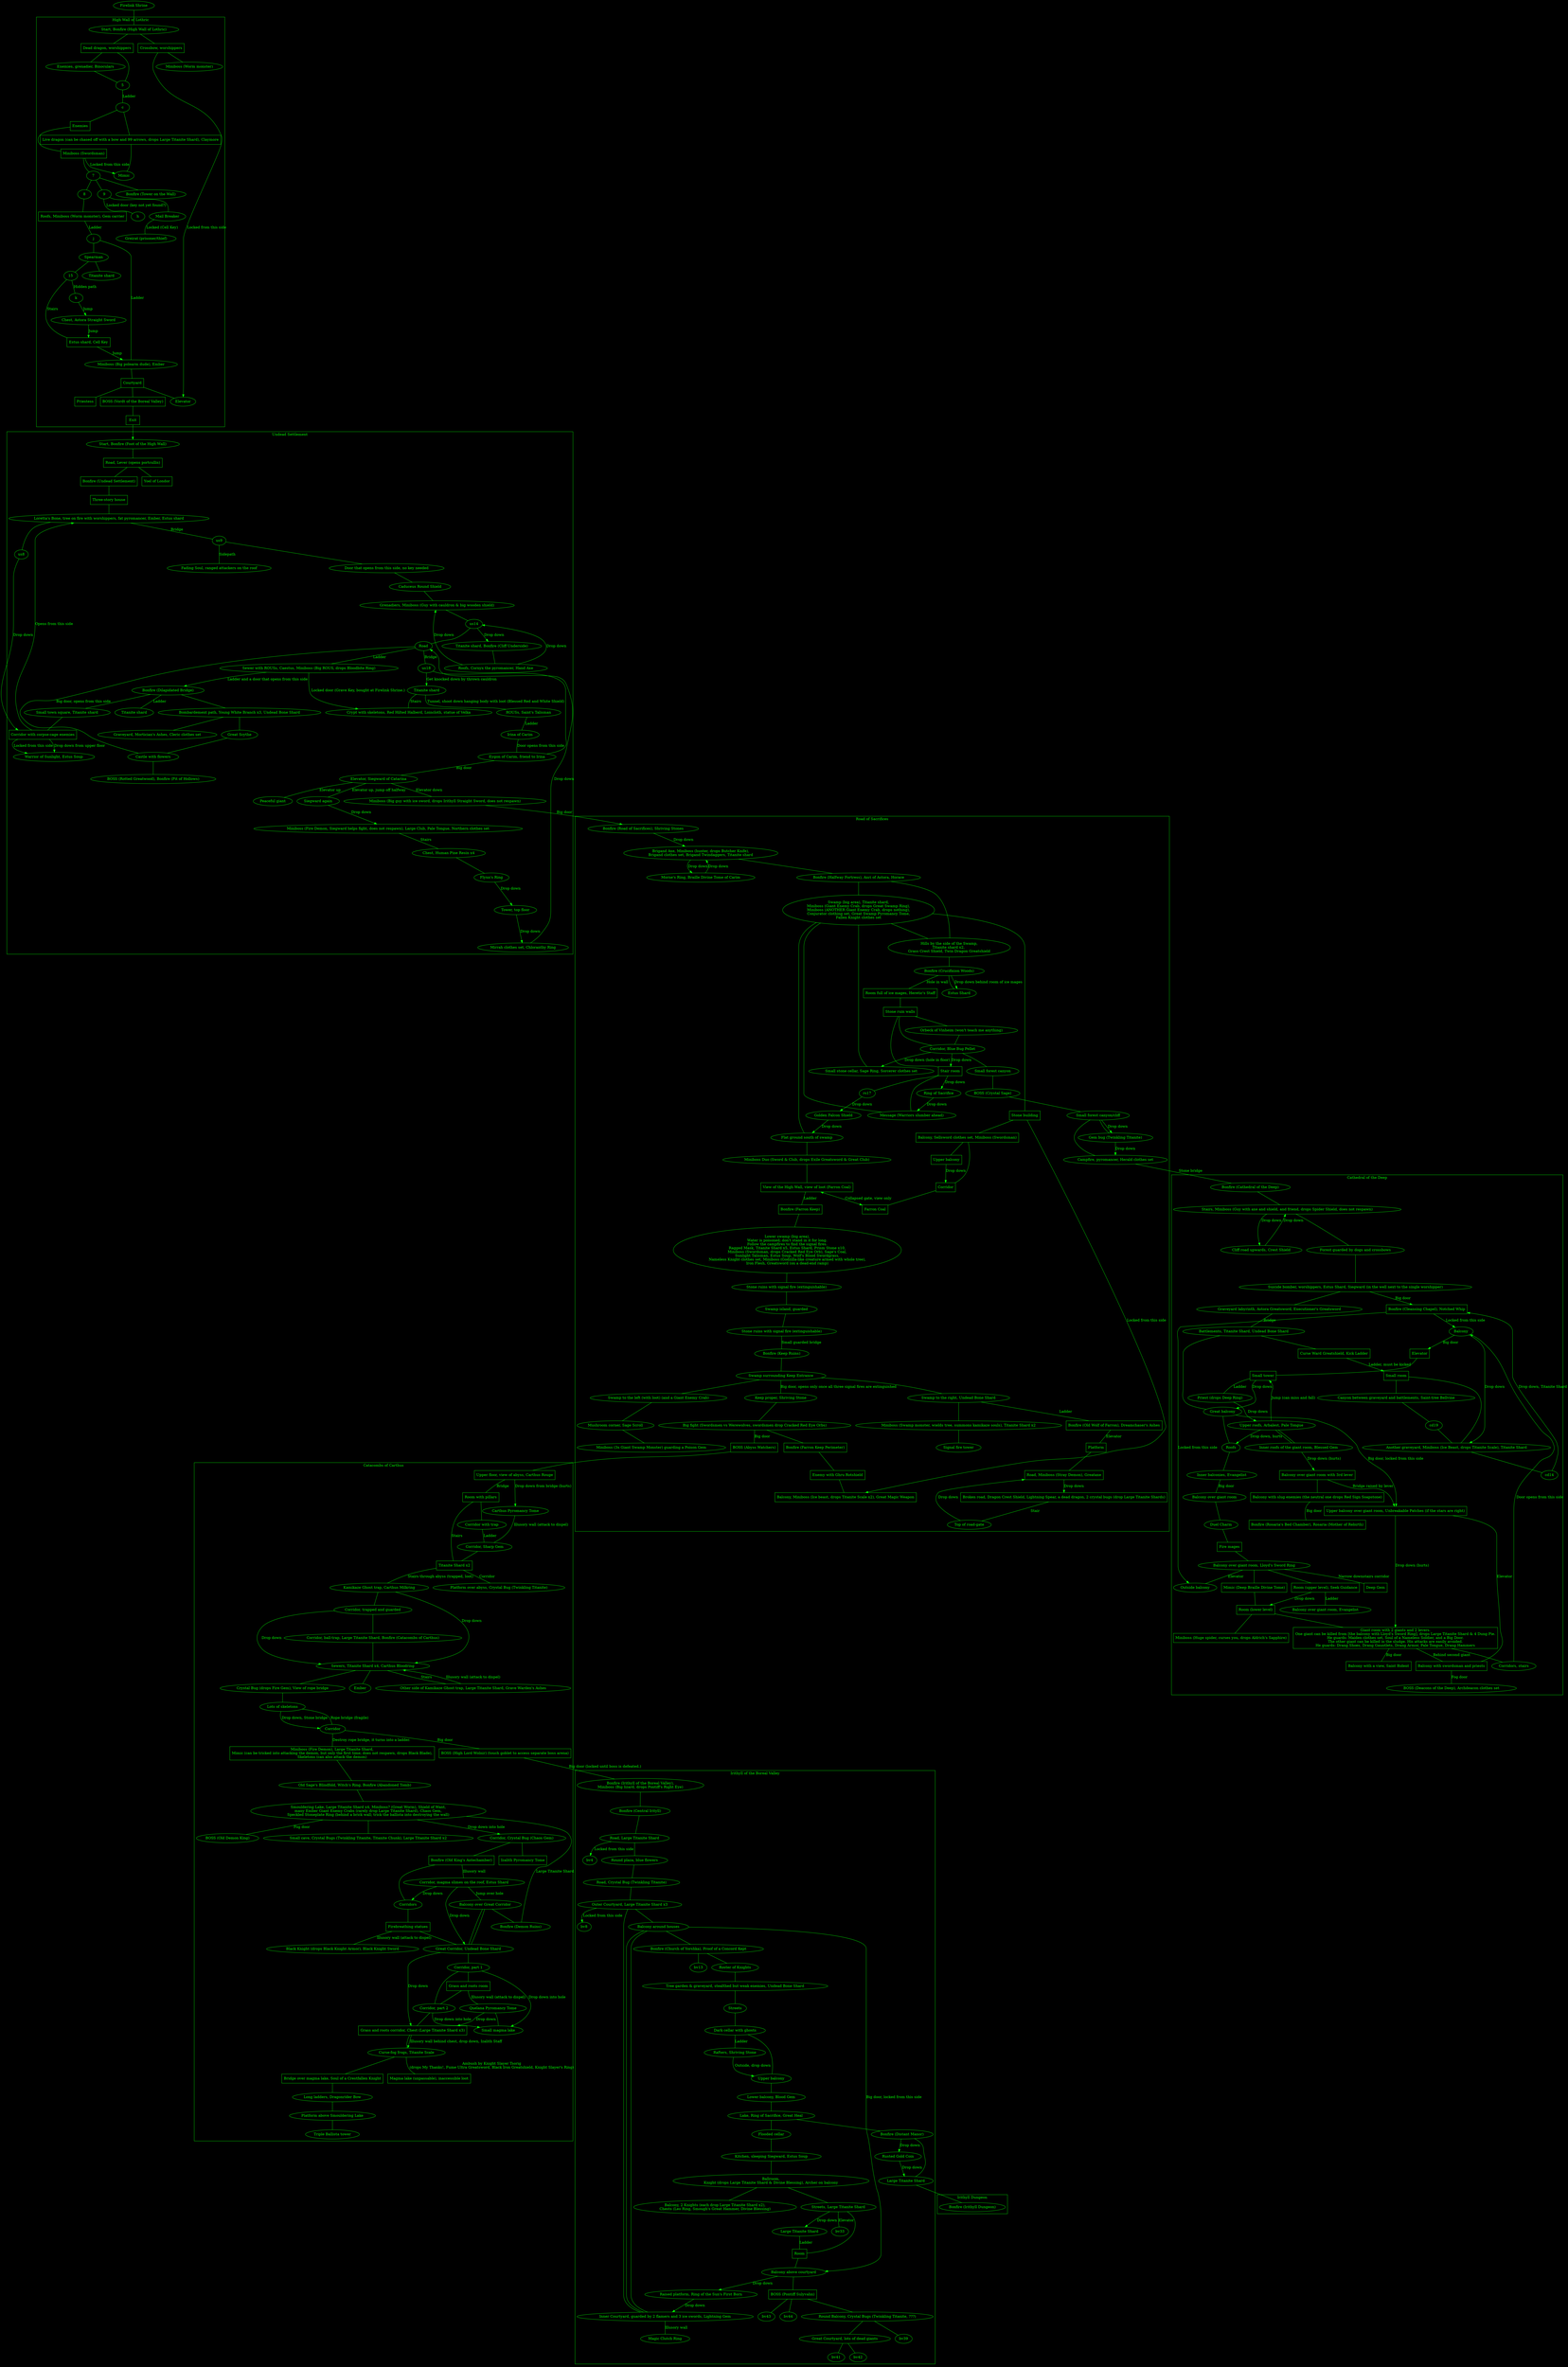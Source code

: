 graph maps {
	bgcolor=black;
	color=green1;
	fontcolor=green1;
	node [color=green1 fontcolor=green1];
	edge [color=green1 fontcolor=green1];

root [label="Firelink Shrine"];
root -- 1;

subgraph clusterHighwall {
	label = "High Wall of Lothric";
	1 [label="Start, Bonfire (High Wall of Lothric)"];
	a [label="Dead dragon, worshippers" shape=box];
	b [label="Crossbow, worshippers" shape=box];
	1 -- a;
	1 -- b;
	b -- 3 [dir=forward label="Locked from this side"];
	b -- 2;
	2 [label="Miniboss (Worm monster)"];
	a -- 4;
	a -- 5;
	4 -- 5;
	4 [label="Enemies, grenadier, Binoculars"];
	5 -- c [label="Ladder"];
	c -- d;
	c -- e;
	d [label="Live dragon (can be chased off with a bow and 99 arrows, drops Large Titanite Shard), Claymore" shape=box];
	e [label="Enemies" shape=box];
	e -- f;
	f [label="Miniboss (Swordsman)" shape=box];
	f -- 6 [dir=forward label="Locked from this side"];
	d -- 6;
	6 [label="Mimic"];
	f -- 7;
	7 -- g;
	g [label="Bonfire (Tower on the Wall)"];
	7 -- 8;
	7 -- 9;
	9 -- h [label="Locked door (key not yet found?)"];
	9 -- 10;
	10 [label="Mail Breaker"];
	10 -- 11 [label="Locked (Cell Key)"];
	11 [label="Greirat (prisoner/thief)"];
	8 -- i;
	i [label="Roofs, Miniboss (Worm monster), Gem carrier" shape=box];
	i -- j [label="Ladder"];
	j -- 13 [label="Ladder"];
	j -- 12;
	12 [label="Spearman"];
	12 -- 14;
	14 [label="Titanite shard"];
	12 -- 15;
	15 -- k [label="Hidden path"];
	k -- l [dir=forward label="Jump" shape=box];
	l [label="Chest, Astora Straight Sword"];
	l -- m [dir=forward label="Jump"];
	15 -- m [label="Stairs"];
	m [label="Estus shard, Cell Key" shape=box];
	m -- 13 [dir=forward label="Jump"];
	13 [label="Miniboss (Big polearm dude), Ember"];
	13 -- n;
	n [label="Courtyard" shape=box];
	n -- o;
	o [label="Priestess" shape=box];
	n -- p;
	p [label="BOSS (Vordt of the Boreal Valley)" shape=box];
	p -- q;
	q [label="Exit" shape=box];
	n -- 3;
	3 [label="Elevator"];
}

q -- us1 [dir=forward];

subgraph clusterUndeadSettlement {
	label = "Undead Settlement";
	us1 [label="Start, Bonfire (Foot of the High Wall)"];
	us1 -- us2;
	us2 [label="Road, Lever (opens portcullis)" shape=box];
	us2 -- us3;
	us2 -- us4;
	us4 [label="Yoel of Londor" shape=box];
	us3 [shape=box label="Bonfire (Undead Settlement)"];
	us3 -- us5;
	us5 [shape=box label="Three-story house"];
	us5 -- us6;
	us6  [label="Loretta's Bone, tree on fire with worshippers, fat pyromancer, Ember, Estus shard"];
	us6 -- us8;
	us6 -- us9 [label="Bridge"];
	us9 -- us10;
	us9 -- us11 [label="Sidepath"];
	us11 [label="Fading Soul, ranged attackers on the roof"];
	us10 [label="Door that opens from this side, no key needed"];
	us10 -- us12;
	us12 [label="Caduceus Round Shield"];
	us12 -- us13
	us13 [label="Grenadiers, Miniboss (Guy with cauldron & big wooden shield)"];
	us13 -- us14;
	us14 -- us15 [dir=forward label="Drop down"];
	us15 [label="Titanite shard, Bonfire (Cliff Underside)"];
	us15 -- us16;
	us16 [label="Roofs, Cornyx the pyromancer, Hand Axe"];
	us16 -- us14 [dir=forward label="Drop down"];
	us16 -- us13 [dir=forward label="Drop down"];
	us14 -- us17;
	us17 [label="Road"];
	us17 -- us18 [label="Bridge"];
	us17 -- us20 [label="Ladder"];
	us20 [label="Sewer with ROUSs, Caestus, Miniboss (Big ROUS, drops Bloodbite Ring)"];
	us20 -- us33 [dir=forward label="Locked door (Grave Key, bought at Firelink Shrine.)"];
	us20 -- us22 [dir=forward label="Ladder and a door that opens from this side"];
	us22 [label="Bonfire (Dilapidated Bridge)"];
	us22 -- us23 [label="Ladder"];
	us23 [label="Titanite shard"];
	us22 -- us24;
	us24 [label="Small town square, Titanite shard"];
	us24 -- us25;
	us25 [shape=box label="Corridor with corpse-cage enemies"];
	us25 -- us26 [dir=forward label="Locked from this side"];
	us26 [label="Warrior of Sunlight, Estus Soup"];
	us25 -- us26 [dir=forward label="Drop down from upper floor"];
	us25 -- us6 [dir=forward label="Opens from this side"];
	us22 -- us27;
	us8 -- us25 [dir=forward label="Drop down"];
	us27 [label="Bombardement path, Young White Branch x3, Undead Bone Shard"];
	us27 -- us28;
	us28 [label="Great Scythe"];
	us27 -- us29;
	us29 [label="Graveyard, Mortician's Ashes, Cleric clothes set"];
	us28 -- us30;
	us30 [label="Castle with flowers"];
	us30 -- us17 [label="Big door, opens from this side"];
	us30 -- us31;
	us31 [label="BOSS (Rotted Greatwood), Bonfire (Pit of Hollows)"];
	us18 -- us32 [dir=forward label="Get knocked down by thrown cauldron"];
	us32 [label="Titanite shard"];
	us32 -- us33 [label="Stairs"];
	us32 -- us34 [label="Tunnel, shoot down hanging body with loot (Blessed Red and White Shield)"];
	us33 [label="Crypt with skeletons, Red Hilted Halberd, Loincloth, statue of Velka"];
	us34 [label="ROUSs, Saint's Talisman"];
	us34 -- us36 [label="Ladder"];
	us36 -- us37 [label="Door opens from this side"];
	us36 [label="Irina of Carim"];
	us37 [label="Eygon of Carim, friend to Irina"];
	us18 -- us37;
	us37 -- us38 [label="Big door"];
	us38 [label="Elevator, Siegward of Catarina"];
	us38 -- us39 [label="Elevator down"];
	us39 [label="Miniboss (Big guy with ice sword, drops Irithyll Straight Sword, does not respawn)"];
	us38 -- us40 [label="Elevator up"];
	us40 [label="Peaceful giant"];
	us38 -- us41 [label="Elevator up, jump off halfway"];
	us41 [label="Siegward again"];
	us41 -- us42 [dir=forward label="Drop down"];
	us42 [label="Miniboss (Fire Demon, Siegward helps fight, does not respawn), Large Club, Pale Tongue, Northern clothes set"];
	us42 -- us43 [label="Stairs"];
	us43 [label="Chest, Human Pine Resin x4"];
	us43 -- us44;
	us44 [label="Flynn's Ring"];
	us44 -- us45 [dir=forward label="Drop down"];
	us45 [label="Tower, top floor"];
	us45 -- us46 [dir=forward label="Drop down"];
	us46 [label="Mirrah clothes set, Chloranthy Ring"];
	us46 -- us17 [dir=forward label="Drop down"];

	// [label=""];
}

us39 -- rs1 [dir=forward label="Big door"];

subgraph clusterRoadOfSacrifices {
	label = "Road of Sacrifices";
	rs1 [label="Bonfire (Road of Sacrifices), Shriving Stones"];
	rs1 -- rs2 [dir=forward label="Drop down"];
	rs2 [label="Brigand Axe, Miniboss (hunter, drops Butcher Knife),\n\
Brigand clothes set, Brigand Twindaggers, Titanite shard"];
	rs2 -- rs2b [dir=forward label="Drop down"];
	rs2b [label="Morne's Ring, Braille Divine Tome of Carim"];
	rs2b -- rs2 [dir=forward label="Drop down"];
	rs2 -- rs3;
	rs3 [label="Bonfire (Halfway Fortress), Anri of Astora, Horace"];
	rs3 -- rs4;
	rs4 [label="Swamp (big area), Titanite shard,\n\
Miniboss (Giant Enemy Crab, drops Great Swamp Ring),\n\
Miniboss (ANOTHER Giant Enemy Crab, drops nothing),\n\
Conjurator clothing set, Great Swamp Pyromancy Tome,\n\
Fallen Knight clothes set"];
	rs4 -- rs5;
	rs5 [shape=box label="Stone building"];
	rs5 -- rs6 [dir=forward label="Locked from this side"];
	rs5 -- rs7;
	rs7 [shape=box label="Balcony, Sellsword clothes set, Miniboss (Swordsman)"];
	rs3 -- rs8;
	rs4 -- rs8;
	rs8 [label="Hills by the side of the Swamp,\n\
Titanite shard x2, \n\
Grass Crest Shield, Twin Dragon Greatshield"];
	rs8 -- rs9;
	rs4 -- rs10;
	rs9 [label="Bonfire (Crucifixion Woods)"];
	rs10 [label="Small stone cellar, Sage Ring, Sorcerer clothes set"];
	rs4 -- rs11;
	rs11 [label="Message (Warriors slumber ahead)"];
	rs4 -- rs12;
	rs12 [label="Flat ground south of swamp"];
	rs12 -- rs13;
	rs9 -- rs14;
	rs14 [label="Estus Shard"];
	rs9 -- rs15 [label="Hole in wall"];
	rs9 -- rs14 [dir=forward label="Drop down behind room of ice mages"];
	rs15 [shape=box label="Room full of ice mages, Heretic's Staff"];
	rs15 -- rs21;
	rs16 -- rs12 [dir=forward label="Drop down"];
	rs16 [label="Golden Falcon Shield"];
	rs17 -- rs16 [dir=forward label="Drop down"];
	rs11 -- rs18;
	rs18 [shape=box label="Stair room"];
	rs18 -- rs17;
	rs18 -- rs19 [dir=forward label="Drop down"];
	rs19 [label="Ring of Sacrifice"];
	rs19 -- rs11 [dir=forward label="Drop down"];
	rs13 [label="Miniboss Duo (Sword & Club, drops Exile Greatsword & Great Club)"];
	rs21 [shape=box label="Stone ruin walls"];
	rs21 -- rs18;
	rs21 -- rs22;
	rs21 -- rs25;
	rs22 [label="Corridor, Blue Bug Pellet"];
	rs22 -- rs10 [dir=forward label="Drop down (hole in floor)"];
	rs13 -- rs20;
	rs20 [shape=box label="View of the High Wall, view of loot (Farron Coal)"];
	rs20 -- rs23 [label="Ladder"];
	rs23 [shape=box label="Bonfire (Farron Keep)"];
	rs22 -- rs18 [dir=forward label="Drop down"];
	rs22 -- rs24;
	rs24 [label="Small forest canyon"];
	rs24 -- rs26;
	rs26 [label="BOSS (Crystal Sage)"];
	rs25 -- rs22;
	rs25 [label="Orbeck of Vinheim (won't teach me anything)"];
	rs26 -- rs27;
	rs27 [label="Small forest canyon/cliff"];
	rs27 -- rs28 [dir=forward label="Drop down"];
	rs28 [label="Gem bug (Twinkling Titanite)"];
	rs28 -- rs27;
	rs27 -- rs29;
	rs28 -- rs29 [dir=forward label="Drop down"];
	rs29 [label="Campfire, pyromancer, Herald clothes set"];
	rs7 -- rs30;
	rs7 -- rs31;
	rs30 -- rs31 [dir=forward label="Drop down"];
	rs31 -- rs32;
	rs30 [shape=box label="Upper balcony"];
	rs31 [shape=box label="Corridor"];
	rs32 [shape=box label="Farron Coal"];
	rs20 -- rs32 [dir=both label="Collapsed gate, view only"];
	rs6 [shape=box label="Miniboss (Ice Beast, like the one from the first level)"];
	rs23 -- rs33;
	rs33 [label="Lower swamp (big area),\n\
Water is poisoned; don't stand in it for long.\n\
Follow the campfires to find the signal fires.\n\
Ragged Mask, Titanite Shard x5, Estus Shard, Prism Stone x10,\n\
Miniboss (Swordsman, drops Cracked Red Eye Orb), Sage's Coal,\n\
Sunlight Talisman, Estus Soup, Wolf's Blood Swordgrass,\n\
Nameless Knight clothes set, Miniboss (Godzilla-like creature armed with whole tree),\n\
Iron Flesh, Greatsword (on a dead-end ramp)"];
	rs33 -- rs34;
	rs34 [label="Stone ruins with signal fire (extinguishable)"];
	rs34 -- rs34b;
	rs34b [label="Swamp island, guarded"];
	rs34b -- rs35;
	rs35 [label="Stone ruins with signal fire (extinguishable)"];
	rs35 -- rs36 [label="Small guarded bridge"];
	rs36 [label="Bonfire (Keep Ruins)"];
	rs36 -- rs37;
	rs37 [label="Swamp surrounding Keep Entrance"];
	rs37 -- rs38 [label="Big door, opens only once all three signal fires are extinguished"];
	rs38 [label="Keep proper, Shriving Stone"];
	rs37 -- rs39;
	rs39 [label="Swamp to the left (with loot) (and a Giant Enemy Crab)"];
	rs37 -- rs40;
	rs40 [label="Swamp to the right, Undead Bone Shard"];
	rs40 -- rs41 [label="Ladder"];
	rs41 [shape=box label="Bonfire (Old Wolf of Farron), Dreamchaser's Ashes"];
	rs41 -- rs42 [label="Elevator"];
	rs39 -- rs43;
	rs43 [label="Mushroom corner, Sage Scroll"];
	rs43 -- rs44;
	rs44 [label="Miniboss (3x Giant Swamp Monster) guarding a Poison Gem"];
	rs42 [shape=box label="Platform"];
	rs42 -- rs45;
	rs45 [shape=box label="Road, Miniboss (Stray Demon), Greataxe"];
	rs45 -- rs46 [dir=forward label="Drop down"];
	rs46 [shape=box label="Broken road, Dragon Crest Shield, Lightning Spear, a dead dragon, 2 crystal bugs (drop Large Titanite Shards)"];
	rs46 -- rs47 [label="Stair"];
	rs47 [label="Top of road-gate"];
	rs47 -- rs45 [dir=forward label="Drop down"];
	rs40 -- rs48;
	rs48 [label="Miniboss (Swamp monster, wields tree, summons kamikaze souls), Titanite Shard x2"];
	rs48 -- rs49;
	rs49 [label="Signal fire tower"];
	rs38 -- rs50;
	rs50 [label="Big fight (Swordsmen vs Werewolves, swordsmen drop Cracked Red Eye Orbs)"];
	rs50 -- rs51 [label="Big door"];
	rs51 [shape=box label="BOSS (Abyss Watchers)"];
	rs50 -- rs52;
	rs52 [shape=box label="Bonfire (Farron Keep Perimeter)"];
	rs52 -- rs53;
	rs53 [shape=box label="Enemy with Ghru Rotshield"];
	rs53 -- rs6;
	rs6 [shape=box label="Balcony, Miniboss (Ice beast, drops Titanite Scale x2), Great Magic Weapon"];

	// [label=""];
}

rs51 -- cc1;

rs29 -- cd1 [label="Stone bridge"];

subgraph clusterCathedralOfTheDeep {
	label = "Cathedral of the Deep";

	cd1 [label="Bonfire (Cathedral of the Deep)"];
	cd1 -- cd2;
	cd2 [label="Stairs, Miniboss (Guy with axe and shield, and friend, drops Spider Shield, does not respawn)"];
	cd2 -- cd3 [dir=forward label="Drop down"];
	cd2 -- cd4;
	cd3 [label="Cliff road upwards, Crest Shield"];
	cd3 -- cd2 [dir=forward label="Drop down"];
	cd4 [label="Forest guarded by dogs and crossbows"];
	cd4 -- cd5;
	cd5 [label="Suicide bomber, worshippers, Estus Shard, Siegward (in the well next to the single worshipper)"];
	cd5 -- cd6 [dir=forward label="Big door"];
	cd5 -- cd7;
	cd7 [label="Graveyard labyrinth, Astora Greatsword, Executioner's Greatsword"];
	cd7 -- cd8 [label="Bridge"];
	cd8 [label="Battlements, Titanite Shard, Undead Bone Shard"];
	cd8 -- cd9;
	cd9 [label="Great balcony"];
	cd9 -- cd10 [dir=forward label="Big door, locked from this side"];
	cd9 -- cd11;
	cd11 [label="Roofs"];
	cd6 [shape=box label="Bonfire (Cleansing Chapel), Notched Whip"];
	cd6 -- cd12 [dir=forward label="Locked from this side"];
	cd6 -- cd13 [dir=forward label="Locked from this side"];
	cd14 -- cd6 [dir=forward label="Drop down, Titanite Shard"];
	cd8 -- cd15;
	cd15 [shape=box label="Curse Ward Greatshield, Kick Ladder"];
	cd15 -- cd16 [dir=forward label="Ladder, must be kicked"];
	cd16 [shape=box label="Small room"];
	cd16 -- cd17;
	cd16 -- cd18;
	cd17 [label="Canyon between graveyard and battlements, Saint-tree Bellvine"];
	cd18 [label="Another graveyard, Miniboss (Ice Beast, drops Titanite Scale), Titanite Shard"];
	cd17 -- cd19;
	cd19 -- cd18;
	cd18 -- cd14;
	cd11 -- cd20;
	cd20 [label="Inner balconies, Evangelist"];
	cd20 -- cd21 [label="Big door"];
	cd21 [label="Balcony over giant room"];
	cd21 -- cd22;
	cd22 [label="Duel Charm"];
	cd22 -- cd23;
	cd23 [shape=box label="Fire mages"];
	cd23 -- cd24;
	cd24 [label="Balcony over giant room, Lloyd's Sword Ring"];
	cd24 -- cd12 [label="Elevator"];
	cd12 [label="Outside balcony"];
	cd24 -- cd25 [label="Narrow downstairs corridor"];
	cd25 [shape=box label="Deep Gem"];
	cd24 -- cd26;
	cd24 -- cd27;
	cd26 [shape=box label="Room (upper level), Seek Guidance"];
	cd26 -- cd29 [dir=forward label="Drop down"];
	cd26 -- cd28 [label="Ladder"];
	cd28 [label="Balcony over giant room, Evangelist"];
	cd29 [shape=box label="Room (lower level)"];
	cd27 [shape=box label="Mimic (Deep Braille Divine Tome)"];
	cd27 -- cd29;
	cd29 -- cd30;
	cd30 [shape=box label="Miniboss (Huge spider, curses you, drops Aldrich's Sapphire)"];
	cd29 -- cd31;
	cd31 [shape=box label="Giant room with 2 giants and 2 levers.\n\
One giant can be killed from [the balcony with Lloyd's Sword Ring], drops Large Titanite Shard & 4 Dung Pie.\n\
He guards: Maiden clothes set, Soul of a Nameless Soldier, and a Big Door.\n\
The other giant can be killed in the sludge. His attacks are easily avoided.\n\
He guards: Drang Shoes, Drang Gauntlets, Drang Armor, Pale Tongue, Drang Hammers"];
	cd31 -- cd32;
	cd32 [label="Corridors, stairs"];
	cd32 -- cd13 [dir=forward label="Door opens from this side"];
	cd13 [label="Balcony"];
	cd13 -- cd18 [dir=forward label="Drop down"];
	cd13 -- cd35 [dir=forward label="Big door"];
	cd35 [shape=box label="Elevator"];
	cd35 -- cd36;
	cd36 [shape=box label="Small tower"];
	cd36 -- cd9 [dir=forward label="Drop down"];
	cd36 -- cd37 [label="Ladder"];
	cd37 [label="Priest (drops Deep Ring)"];
	cd37 -- cd38 [dir=forward label="Drop down"];
	cd38 [label="Upper roofs, Arbalest, Pale Tongue"];
	cd38 -- cd11 [dir=forward label="Drop down, hurts"];
	cd38 -- cd39;
	cd39 [label="Inner roofs of the giant room, Blessed Gem"];
	cd38 -- cd39;
	cd38 -- cd36 [dir=forward label="Jump (can miss and fall)"];
	cd31 -- cd40 [label="Behind second giant"];
	cd40  [shape=box label="Balcony with swordsman and priests"];
	cd40 -- cd41 [label="Fog door"];
	cd40 -- cd10 [label="Elevator"];
	cd10 [shape=box label="Upper balcony over giant room, Unbreakable Patches (if the stars are right)"];
	cd10 -- cd31 [dir=forward label="Drop down (hurts)"];
	cd41 [label="BOSS (Deacons of the Deep), Archdeacon clothes set"];
	cd39 -- cd42 [dir=forward label="Drop down (hurts)"];
	cd42 [shape=box label="Balcony over giant room with 3rd lever"];
	cd42 -- cd43;
	cd43 [shape=box label="Balcony with slug enemies (the neutral one drops Red Sign Soapstone)"];
	cd43 -- cd44 [label="Big door"];
	cd44 [shape=box label="Bonfire (Rosaria's Bed Chamber), Rosaria (Mother of Rebirth)"];
	cd42 -- cd10 [dir=forward label="Bridge raised by lever"];
	cd31 -- cd45 [label="Big door"];
	cd45 [shape=box label="Balcony with a view, Saint Bident"];

	// [label=""];
}

subgraph clusterCatacombsOfCarthus {
	label = "Catacombs of Carthus";

	cc1 [shape=box label="Upper floor, view of abyss, Carthus Rouge"];
	cc1 -- cc2 [label="Bridge"];
	cc1 -- cc3 [dir=forward label="Drop down from bridge (hurts)"];
	cc2 [shape=box label="Room with pillars"];
	cc2 -- cc4;
	cc2 -- cc5 [label="Stairs"];
	cc4 [label="Corridor with trap"];
	cc4 -- cc7 [label="Ladder"];
	cc7 [label="Corridor, Sharp Gem"];
	cc7 -- cc5;
	cc5 -- cc8 [label="Stairs through abyss (trapped, loot)"];
	cc5 -- cc9 [label="Corridor"];
	cc5 [shape=box label="Titanite Shard x2"];
	cc9 [label="Platform over abyss, Crystal Bug (Twinkling Titanite)"];
	cc3 [label="Carthus Pyromancy Tome"];
	cc3 -- cc7 [label="Illusory wall (attack to dispel)"];
	cc8 [label="Kamikaze Ghost trap, Carthus Milkring"];
	cc8 -- cc10;
	cc8 -- cc14 [dir=forward label="Drop down"];
	cc10 [label="Corridor, trapped and guarded"];
	cc10 -- cc14 [dir=forward label="Drop down"];
	cc10 -- cc13;
	cc13 [label="Corridor, ball-trap, Large Titanite Shard, Bonfire (Catacombs of Carthus)"];
	cc13 -- cc14;
	cc14 [label="Sewers, Titanite Shard x4, Carthus Bloodring"];
	cc14 -- cc15;
	cc15 [label="Crystal Bug (drops Fire Gem), View of rope bridge"];
	cc15 -- cc16;
	cc16 [label="Lots of skeletons"];
	cc16 -- cc17 [dir=forward label="Drop down, Stone bridge"];
	cc16 -- cc17 [label="Rope bridge (fragile)"];
	cc17 [label="Corridor"];
	cc17 -- cc18 [label="Big door"];
	cc18 [shape=box label="BOSS (High Lord Wolnir) (touch goblet to access separate boss arena)"];
	cc14 -- cc20;
	cc20 [label="Ember"];
	cc14 -- cc21 [label="Stairs"];
	cc21 [label="Other side of Kamikaze Ghost trap, Large Titanite Shard, Grave Warden's Ashes"];
	cc21 -- cc14 [dir=forward label="Illusory wall (attack to dispel)"];
	cc17 -- cc22 [label="Destroy rope bridge, it turns into a ladder."];
	cc22 [shape=box label="Miniboss (Fire Demon), Large Titanite Shard,\n\
Mimic (can be tricked into attacking the demon, but only the first time; does not respawn, drops Black Blade),\n\
Skeletons (can also attack the demon)"];
	cc22 -- cc23;
	cc23 [label="Old Sage's Blindfold, Witch's Ring, Bonfire (Abandoned Tomb)"];
	cc23 -- cc24;
	cc24 [label="Smouldering Lake, Large Titanite Shard x4, Miniboss? (Great Worm), Shield of Want,\n\
many Ember Giant Enemy Crabs (rarely drop Large Titanite Shard), Chaos Gem,\n\
Speckled Stoneplate Ring (behind a brick wall; trick the ballista into destroying the wall)"];
	cc24 -- cc25 [label="Fog door"];
	cc25 [label="BOSS (Old Demon King)"];
	cc24 -- cc26;
	cc26 [label="Small cave, Crystal Bugs (Twinkling Titanite, Titanite Chunk), Large Titanite Shard x2"];
	cc24 -- cc27 [dir=forward label="Drop down into hole"];
	cc27 [label="Corridor, Crystal Bug (Chaos Gem)"];
	cc27 -- cc28;
	cc27 -- cc29;
	cc28 [shape=box label="Bonfire (Old King's Antechamber)"];
	cc28 -- cc30;
	cc29 [shape=box label="Izalith Pyromancy Tome"];
	cc30 [label="Corridors"];
	cc30 -- cc31;
	cc31 [shape=box label="Firebreathing statues"];
	cc31 -- cc32;
	cc31 -- cc33 [label="Illusory wall (attack to dispel)"];
	cc33 [label="Black Knight (drops Black Knight Armor), Black Knight Sword"];
	cc32 [label="Great Corridor, Undead Bone Shard"];
	cc32 -- cc34;
	cc34 [label="Corridor, part 1"];
	cc34 -- cc35;
	cc34 -- cc36;
	cc35 [shape=box label="Grass and roots room"];
	cc35 -- cc36;
	cc36 [label="Corridor, part 2"];
	cc36 -- cc38 [dir=forward label="Drop down into hole"];
	cc34 -- cc38 [dir=forward label="Drop down into hole"];
	cc38 [label="Small magma lake"];
	cc36 -- cc39;
	cc39 [shape=box label="Grass and roots corridor, Chest (Large Titanite Shard x3)"];
	cc39 -- cc40;
	cc40 [label="Curse-fog frogs, Titanite Scale"];
	cc40 -- cc41;
	cc39 -- cc40 [dir=forward label="Illusory wall behind chest, drop down, Izalith Staff"];
	cc40 -- cc42 [label="Ambush by Knight Slayer Tsorig\n\
(drops My Thanks!, Fume Ultra Greatsword, Black Iron Greatshield, Knight Slayer's Ring)"];
	cc42 [shape=box label="Magma lake (unpassable), inaccessible loot"];
	cc41 [shape=box label="Bridge over magma lake, Soul of a Crestfallen Knight"];
	cc41 -- cc43;
	cc43 [label="Long ladders, Dragonrider Bow"];
	cc43 -- cc44;
	cc44 [label="Platform above Smouldering Lake"];
	cc44 -- cc45;
	cc45 [label="Triple Ballista tower"];
	cc35 -- cc46 [label="Illusory wall (attack to dispel)"];
	cc46 [label="Quelana Pyromancy Tome"];
	cc46 -- cc38;
	cc46 -- cc39 [dir=forward label="Drop down"];
	cc28 -- cc47 [label="Illusory wall"];
	cc47 [label="Corridor, magma slimes on the roof, Estus Shard"];
	cc47 -- cc32 [dir=forward label="Drop down"];
	cc47 -- cc30 [dir=forward label="Drop down"];
	cc47 -- cc48 [label="Jump over hole"];
	cc48 [label="Balcony over Great Corridor"];
	cc48 -- cc32;
	cc48 -- cc32;
	cc48 -- cc49;
	cc49 [label="Bonfire (Demon Ruins)"];
	cc49 -- cc24 [label="Large Titanite Shard"];
	cc32 -- cc39 [dir=forward label="Drop down"];

	// [label=""];
}

cc18 -- bv1 [label="Big door (locked until boss is defeated.)"];

subgraph clusterBorealValley {
	label = "Irithyll of the Boreal Valley";

	bv1 [label="Bonfire (Irithyll of the Boreal Valley),\n\
Miniboss (Big lizard, drops Pontiff's Right Eye)"];
	bv1 -- bv2;
	bv2 [label="Bonfire (Central Irityll)"];
	bv2 -- bv3;
	bv3 [label="Road, Large Titanite Shard"];
	bv3 -- bv4 [dir=forward label="Locked from this side"];
	bv3 -- bv5;
	bv5 [label="Round plaza, blue flowers"];
	bv5 -- bv6;
	bv6 [label="Road, Crystal Bug (Twinkling Titanite)"];
	bv6 -- bv7;
	bv7 [label="Outer Courtyard, Large Titanite Shard x3"];
	bv7 -- bv8 [dir=forward label="Locked from this side"];
	bv7 -- bv9;
	bv7 -- bv10;
	bv9 [label="Inner Courtyard, guarded by 2 flamers and 3 ice swords, Lightning Gem"];
	bv10 [label="Balcony around houses"];
	bv10 -- bv11;
	bv11 [label="Bonfire (Church of Yorshka), Proof of a Concord Kept"];
	bv11 -- bv12;
	bv11 -- bv13;
	bv10 -- bv14 [dir=forward label="Big door, locked from this side"];
	bv10 -- bv9;
	bv10 -- bv9;
	bv9 -- bv15 [label="Illusory wall"];
	bv17 -- bv9 [dir=forward label="Drop down"];
	bv17 [label="Raised platform, Ring of the Sun's First Born"];
	bv14 -- bv17 [dir=forward label="Drop down"];
	bv14 [label="Balcony above courtyard"];
	bv15 [label="Magic Clutch Ring"];
	bv12 [label="Roster of Knights"];
	bv12 -- bv16;
	bv16 [label="Tree garden & graveyard, stealthed but weak enemies, Undead Bone Shard"];
	bv16 -- bv19;
	bv19 [label="Streets"];
	bv19 -- bv20;
	bv20 [label="Dark cellar with ghosts"];
	bv20 -- bv21 [label="Ladder"];
	bv21 [label="Rafters, Shriving Stone"];
	bv20 -- bv22;
	bv21 -- bv22 [dir=forward label="Outside, drop down"];
	bv22 [label="Upper balcony"];
	bv22 -- bv23;
	bv23 [label="Lower balcony, Blood Gem"];
	bv23 -- bv24;
	bv24 [label="Lake, Ring of Sacrifice, Great Heal"];
	bv24 -- bv25;
	bv25 [label="Flooded cellar"];
	bv24 -- bv26;
	bv26 [label="Bonfire (Distant Manor)"];
	bv25 -- bv27;
	bv27 [label="Kitchen, sleeping Siegward, Estus Soup"];
	bv27 -- bv28;
	bv28 [label="Ballroom,\n\
Knight (drops Large Titanite Shard & Divine Blessing), Archer on balcony"];
	bv26 -- bv30;
	bv30 [label="Large Titanite Shard"];
	bv29 [label="Rusted Gold Coin"];
	bv26 -- bv29 [dir=forward label="Drop down"];
	bv29 -- bv30 [dir=forward label="Drop down"];
	bv28 -- bv31;
	bv31 [label="Balcony, 2 Knights (each drop Large Titanite Shard x2),\n\
Chests (Leo Ring, Smough's Great Hammer, Divine Blessing)"];
	bv28 -- bv32;
	bv32 [label="Streets, Large Titanite Shard"];
	bv32 -- bv33 [label="Elevator"];
	bv32 -- bv34;
	bv32 -- bv35 [dir=forward label="Drop down"];
	bv35 [label="Large Titanite Shard"];
	bv35 -- bv34 [label="Ladder"];
	bv34 [shape=box label="Room"];
	bv34 -- bv14;
	bv14 -- bv37;
	bv37 [shape=box label="BOSS (Pontiff Sulyvahn)"];
	bv37 -- bv38;
	bv38 [label="Round Balcony, Crystal Bugs (Twinkling Titanite, ???)"];
	bv38 -- bv39;
	bv38 -- bv40;
	bv40 [label="Great Courtyard, lots of dead giants"];
	bv40 -- bv41;
	bv40 -- bv42;
	bv37 -- bv43;
	bv37 -- bv44;

	// [label=""];
}

bv30 -- id1;

subgraph clusterIrithyllDungeon {
	label = "Irithyll Dungeon";

	id1 [label="Bonfire (Irithyll Dungeon)"];

	// [label=""];
}

}
